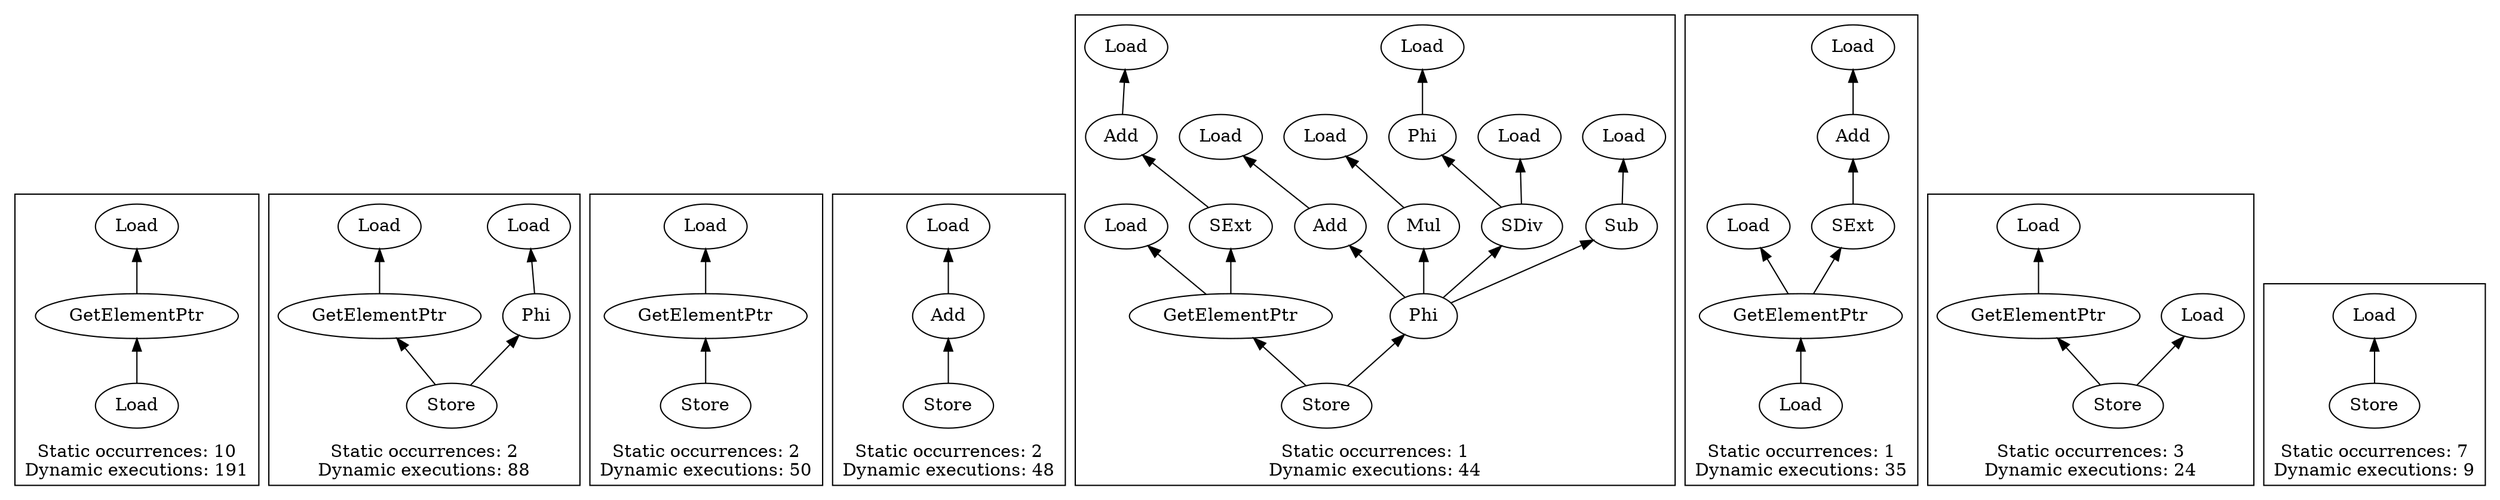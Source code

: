 strict digraph {
rankdir=BT
subgraph {
"0_208" [label="GetElementPtr"]
"0_202" [label="Load"]
"0_208" -> "0_202"
{
rank=min
"0_209" [label="Load"]
}
"0_209" -> "0_208"
cluster=true
label="Static occurrences: 10\nDynamic executions: 191"
}
subgraph {
"1_281" [label="GetElementPtr"]
"1_280" [label="Load"]
"1_281" -> "1_280"
"1_277" [label="Phi"]
"1_257" [label="Load"]
"1_277" -> "1_257"
{
rank=min
"1_282" [label="Store"]
}
"1_282" -> "1_281"
"1_282" -> "1_277"
cluster=true
label="Static occurrences: 2\nDynamic executions: 88"
}
subgraph {
"2_224" [label="GetElementPtr"]
"2_201" [label="Load"]
"2_224" -> "2_201"
{
rank=min
"2_225" [label="Store"]
}
"2_225" -> "2_224"
cluster=true
label="Static occurrences: 2\nDynamic executions: 50"
}
subgraph {
"3_176" [label="Add"]
"3_175" [label="Load"]
"3_176" -> "3_175"
{
rank=min
"3_177" [label="Store"]
}
"3_177" -> "3_176"
cluster=true
label="Static occurrences: 2\nDynamic executions: 48"
}
subgraph {
"4_290" [label="Add"]
"4_289" [label="Load"]
"4_290" -> "4_289"
"4_306" [label="Add"]
"4_305" [label="Load"]
"4_306" -> "4_305"
"4_308" [label="GetElementPtr"]
"4_255" [label="Load"]
"4_308" -> "4_255"
"4_307" [label="SExt"]
"4_308" -> "4_307"
"4_298" [label="Mul"]
"4_297" [label="Load"]
"4_298" -> "4_297"
"4_304" [label="Phi"]
"4_304" -> "4_290"
"4_277" [label="Phi"]
"4_257" [label="Load"]
"4_277" -> "4_257"
"4_304" -> "4_298"
"4_302" [label="SDiv"]
"4_304" -> "4_302"
"4_294" [label="Sub"]
"4_304" -> "4_294"
"4_301" [label="Load"]
"4_302" -> "4_301"
"4_302" -> "4_277"
"4_307" -> "4_306"
{
rank=min
"4_309" [label="Store"]
}
"4_309" -> "4_308"
"4_309" -> "4_304"
"4_293" [label="Load"]
"4_294" -> "4_293"
cluster=true
label="Static occurrences: 1\nDynamic executions: 44"
}
subgraph {
"5_187" [label="Add"]
"5_185" [label="Load"]
"5_187" -> "5_185"
"5_189" [label="GetElementPtr"]
"5_184" [label="Load"]
"5_189" -> "5_184"
"5_188" [label="SExt"]
"5_189" -> "5_188"
{
rank=min
"5_190" [label="Load"]
}
"5_190" -> "5_189"
"5_188" -> "5_187"
cluster=true
label="Static occurrences: 1\nDynamic executions: 35"
}
subgraph {
"6_210" [label="GetElementPtr"]
"6_201" [label="Load"]
"6_210" -> "6_201"
{
rank=min
"6_211" [label="Store"]
}
"6_211" -> "6_210"
"6_209" [label="Load"]
"6_211" -> "6_209"
cluster=true
label="Static occurrences: 3\nDynamic executions: 24"
}
subgraph {
{
rank=min
"7_26" [label="Store"]
}
"7_24" [label="Load"]
"7_26" -> "7_24"
cluster=true
label="Static occurrences: 7\nDynamic executions: 9"
}
}
